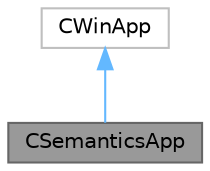 digraph "CSemanticsApp"
{
 // LATEX_PDF_SIZE
  bgcolor="transparent";
  edge [fontname=Helvetica,fontsize=10,labelfontname=Helvetica,labelfontsize=10];
  node [fontname=Helvetica,fontsize=10,shape=box,height=0.2,width=0.4];
  Node1 [id="Node000001",label="CSemanticsApp",height=0.2,width=0.4,color="gray40", fillcolor="grey60", style="filled", fontcolor="black",tooltip="Представляет класс приложения для проекта Semantics."];
  Node2 -> Node1 [id="edge1_Node000001_Node000002",dir="back",color="steelblue1",style="solid",tooltip=" "];
  Node2 [id="Node000002",label="CWinApp",height=0.2,width=0.4,color="grey75", fillcolor="white", style="filled",tooltip=" "];
}
